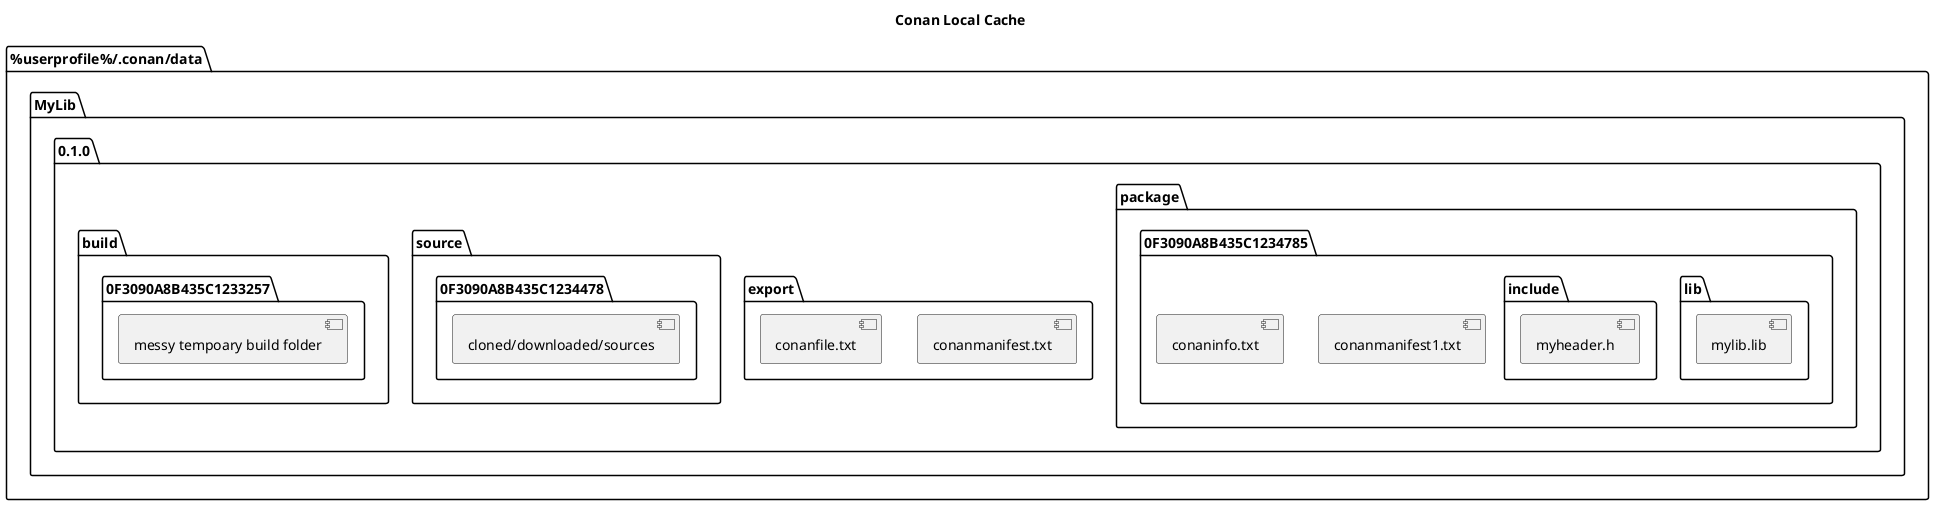@startuml
title Conan Local Cache

folder "%userprofile%/.conan/data" {
    folder "MyLib" {
         folder "0.1.0" {

            folder "package"{
                folder "0F3090A8B435C1234785"{
                    [conanmanifest1.txt] as cm1
                    [conaninfo.txt] as cf1
                    folder "lib"{
                        [mylib.lib] as lib1
                    }
                    folder "include"{
                        [myheader.h] as inc1
                    }
                }
            }
            folder "export"{
                [conanmanifest.txt] as cm
                [conanfile.txt] as cf
            }
            folder "source"{
                folder "0F3090A8B435C1234478"{
                    [cloned/downloaded/sources]
                }
            }
            folder "build"{
                folder "0F3090A8B435C1233257"{
                    [messy tempoary build folder]
                }
            }
        }
    }
}



@enduml/